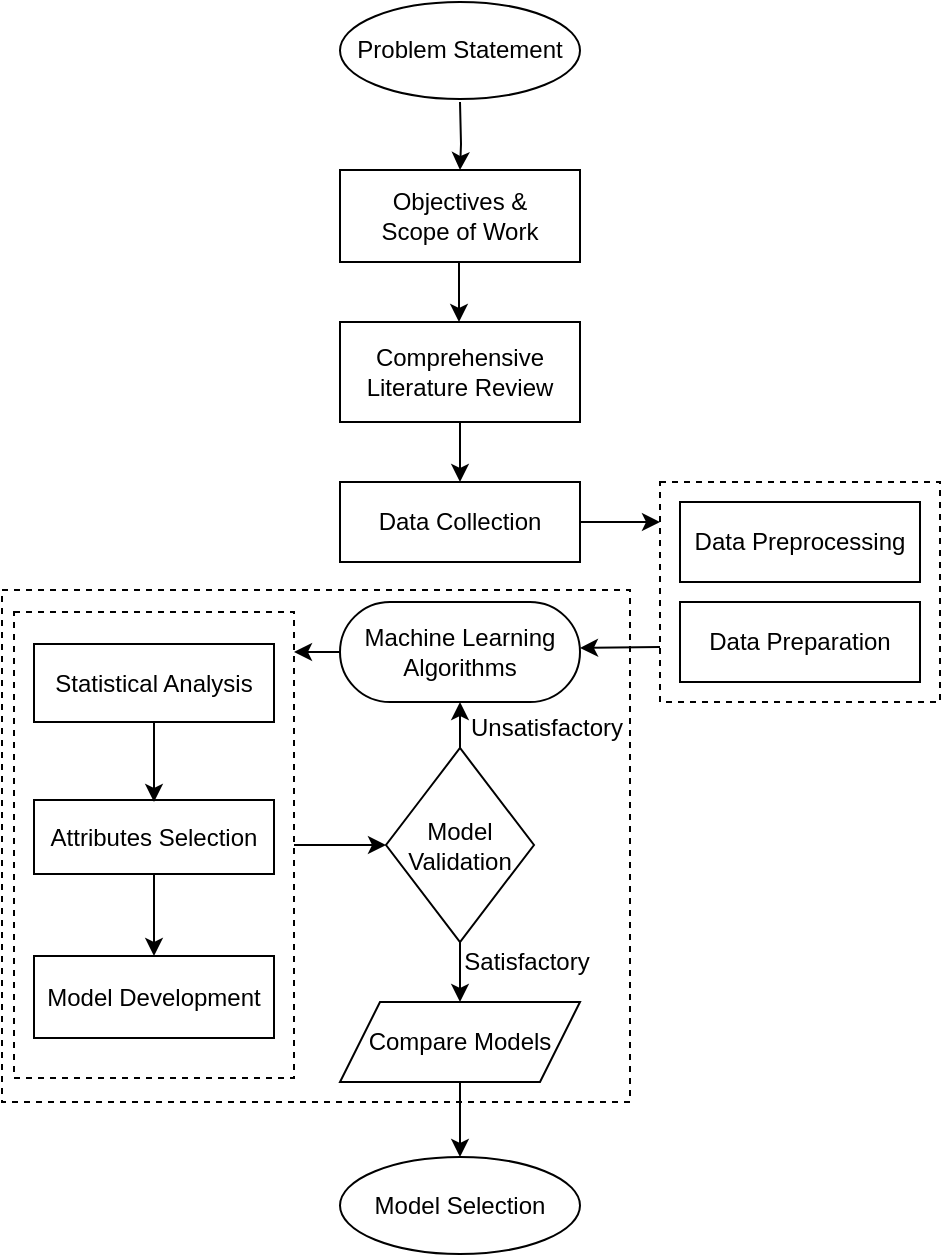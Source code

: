 <mxfile version="13.7.5" type="github">
  <diagram id="C5RBs43oDa-KdzZeNtuy" name="Page-1">
    <mxGraphModel dx="782" dy="689" grid="1" gridSize="10" guides="1" tooltips="1" connect="1" arrows="1" fold="1" page="1" pageScale="1" pageWidth="827" pageHeight="1169" math="0" shadow="0">
      <root>
        <mxCell id="WIyWlLk6GJQsqaUBKTNV-0" />
        <mxCell id="WIyWlLk6GJQsqaUBKTNV-1" parent="WIyWlLk6GJQsqaUBKTNV-0" />
        <mxCell id="zQ4rizRjpe08op4Fu-Jd-41" value="" style="edgeStyle=orthogonalEdgeStyle;rounded=0;orthogonalLoop=1;jettySize=auto;html=1;" edge="1" parent="WIyWlLk6GJQsqaUBKTNV-1" source="zQ4rizRjpe08op4Fu-Jd-24" target="zQ4rizRjpe08op4Fu-Jd-26">
          <mxGeometry relative="1" as="geometry" />
        </mxCell>
        <mxCell id="zQ4rizRjpe08op4Fu-Jd-24" value="" style="rounded=0;whiteSpace=wrap;html=1;fillColor=none;dashed=1;" vertex="1" parent="WIyWlLk6GJQsqaUBKTNV-1">
          <mxGeometry x="14" y="335" width="140" height="233" as="geometry" />
        </mxCell>
        <mxCell id="zQ4rizRjpe08op4Fu-Jd-16" value="" style="rounded=0;whiteSpace=wrap;html=1;fillColor=none;dashed=1;" vertex="1" parent="WIyWlLk6GJQsqaUBKTNV-1">
          <mxGeometry x="337" y="270" width="140" height="110" as="geometry" />
        </mxCell>
        <mxCell id="WIyWlLk6GJQsqaUBKTNV-3" value="Objectives &amp;amp; &lt;br&gt;Scope of Work" style="rounded=0;whiteSpace=wrap;html=1;fontSize=12;glass=0;strokeWidth=1;shadow=0;arcSize=0;imageAspect=0;strokeOpacity=100;" parent="WIyWlLk6GJQsqaUBKTNV-1" vertex="1">
          <mxGeometry x="177" y="114" width="120" height="46" as="geometry" />
        </mxCell>
        <mxCell id="zQ4rizRjpe08op4Fu-Jd-3" value="" style="edgeStyle=orthogonalEdgeStyle;rounded=0;orthogonalLoop=1;jettySize=auto;html=1;" edge="1" parent="WIyWlLk6GJQsqaUBKTNV-1" target="WIyWlLk6GJQsqaUBKTNV-3">
          <mxGeometry relative="1" as="geometry">
            <mxPoint x="237" y="80" as="sourcePoint" />
          </mxGeometry>
        </mxCell>
        <mxCell id="zQ4rizRjpe08op4Fu-Jd-5" value="" style="edgeStyle=orthogonalEdgeStyle;rounded=0;orthogonalLoop=1;jettySize=auto;html=1;" edge="1" parent="WIyWlLk6GJQsqaUBKTNV-1">
          <mxGeometry relative="1" as="geometry">
            <mxPoint x="236.5" y="160" as="sourcePoint" />
            <mxPoint x="236.5" y="190" as="targetPoint" />
          </mxGeometry>
        </mxCell>
        <mxCell id="zQ4rizRjpe08op4Fu-Jd-6" value="Comprehensive Literature Review" style="rounded=0;whiteSpace=wrap;html=1;" vertex="1" parent="WIyWlLk6GJQsqaUBKTNV-1">
          <mxGeometry x="177" y="190" width="120" height="50" as="geometry" />
        </mxCell>
        <mxCell id="zQ4rizRjpe08op4Fu-Jd-7" value="" style="endArrow=classic;html=1;exitX=0.5;exitY=1;exitDx=0;exitDy=0;" edge="1" parent="WIyWlLk6GJQsqaUBKTNV-1" source="zQ4rizRjpe08op4Fu-Jd-6">
          <mxGeometry width="50" height="50" relative="1" as="geometry">
            <mxPoint x="297" y="215" as="sourcePoint" />
            <mxPoint x="237" y="270" as="targetPoint" />
          </mxGeometry>
        </mxCell>
        <mxCell id="zQ4rizRjpe08op4Fu-Jd-10" value="Data Collection" style="rounded=0;whiteSpace=wrap;html=1;" vertex="1" parent="WIyWlLk6GJQsqaUBKTNV-1">
          <mxGeometry x="177" y="270" width="120" height="40" as="geometry" />
        </mxCell>
        <mxCell id="zQ4rizRjpe08op4Fu-Jd-11" value="" style="endArrow=classic;html=1;exitX=1;exitY=0.5;exitDx=0;exitDy=0;" edge="1" parent="WIyWlLk6GJQsqaUBKTNV-1" source="zQ4rizRjpe08op4Fu-Jd-10">
          <mxGeometry width="50" height="50" relative="1" as="geometry">
            <mxPoint x="397" y="190" as="sourcePoint" />
            <mxPoint x="337" y="290" as="targetPoint" />
          </mxGeometry>
        </mxCell>
        <mxCell id="zQ4rizRjpe08op4Fu-Jd-12" value="Data Preprocessing" style="rounded=0;whiteSpace=wrap;html=1;" vertex="1" parent="WIyWlLk6GJQsqaUBKTNV-1">
          <mxGeometry x="347" y="280" width="120" height="40" as="geometry" />
        </mxCell>
        <mxCell id="zQ4rizRjpe08op4Fu-Jd-14" value="Data Preparation" style="rounded=0;whiteSpace=wrap;html=1;" vertex="1" parent="WIyWlLk6GJQsqaUBKTNV-1">
          <mxGeometry x="347" y="330" width="120" height="40" as="geometry" />
        </mxCell>
        <mxCell id="zQ4rizRjpe08op4Fu-Jd-17" value="" style="endArrow=classic;html=1;exitX=0;exitY=0.75;exitDx=0;exitDy=0;" edge="1" parent="WIyWlLk6GJQsqaUBKTNV-1" source="zQ4rizRjpe08op4Fu-Jd-16">
          <mxGeometry width="50" height="50" relative="1" as="geometry">
            <mxPoint x="307" y="300" as="sourcePoint" />
            <mxPoint x="297" y="353" as="targetPoint" />
          </mxGeometry>
        </mxCell>
        <mxCell id="zQ4rizRjpe08op4Fu-Jd-39" value="" style="edgeStyle=orthogonalEdgeStyle;rounded=0;orthogonalLoop=1;jettySize=auto;html=1;" edge="1" parent="WIyWlLk6GJQsqaUBKTNV-1" source="zQ4rizRjpe08op4Fu-Jd-18">
          <mxGeometry relative="1" as="geometry">
            <mxPoint x="154" y="355" as="targetPoint" />
          </mxGeometry>
        </mxCell>
        <mxCell id="zQ4rizRjpe08op4Fu-Jd-18" value="Machine Learning Algorithms" style="rounded=1;whiteSpace=wrap;html=1;fillColor=none;arcSize=50;" vertex="1" parent="WIyWlLk6GJQsqaUBKTNV-1">
          <mxGeometry x="177" y="330" width="120" height="50" as="geometry" />
        </mxCell>
        <mxCell id="zQ4rizRjpe08op4Fu-Jd-35" value="" style="edgeStyle=orthogonalEdgeStyle;rounded=0;orthogonalLoop=1;jettySize=auto;html=1;" edge="1" parent="WIyWlLk6GJQsqaUBKTNV-1" source="zQ4rizRjpe08op4Fu-Jd-19" target="zQ4rizRjpe08op4Fu-Jd-21">
          <mxGeometry relative="1" as="geometry" />
        </mxCell>
        <mxCell id="zQ4rizRjpe08op4Fu-Jd-19" value="Attributes Selection" style="rounded=0;whiteSpace=wrap;html=1;fontSize=12;glass=0;strokeWidth=1;shadow=0;arcSize=0;imageAspect=0;strokeOpacity=100;fillColor=#FFFFFF;" vertex="1" parent="WIyWlLk6GJQsqaUBKTNV-1">
          <mxGeometry x="24" y="429" width="120" height="37" as="geometry" />
        </mxCell>
        <mxCell id="zQ4rizRjpe08op4Fu-Jd-33" value="" style="edgeStyle=orthogonalEdgeStyle;rounded=0;orthogonalLoop=1;jettySize=auto;html=1;" edge="1" parent="WIyWlLk6GJQsqaUBKTNV-1" source="zQ4rizRjpe08op4Fu-Jd-20">
          <mxGeometry relative="1" as="geometry">
            <mxPoint x="84" y="430" as="targetPoint" />
          </mxGeometry>
        </mxCell>
        <mxCell id="zQ4rizRjpe08op4Fu-Jd-20" value="Statistical Analysis" style="rounded=0;whiteSpace=wrap;html=1;fillColor=#FFFFFF;" vertex="1" parent="WIyWlLk6GJQsqaUBKTNV-1">
          <mxGeometry x="24" y="351" width="120" height="39" as="geometry" />
        </mxCell>
        <mxCell id="zQ4rizRjpe08op4Fu-Jd-21" value="Model Development" style="rounded=0;whiteSpace=wrap;html=1;fillColor=#FFFFFF;" vertex="1" parent="WIyWlLk6GJQsqaUBKTNV-1">
          <mxGeometry x="24" y="507" width="120" height="41" as="geometry" />
        </mxCell>
        <mxCell id="zQ4rizRjpe08op4Fu-Jd-42" value="" style="edgeStyle=orthogonalEdgeStyle;rounded=0;orthogonalLoop=1;jettySize=auto;html=1;" edge="1" parent="WIyWlLk6GJQsqaUBKTNV-1" source="zQ4rizRjpe08op4Fu-Jd-26" target="zQ4rizRjpe08op4Fu-Jd-18">
          <mxGeometry relative="1" as="geometry" />
        </mxCell>
        <mxCell id="zQ4rizRjpe08op4Fu-Jd-44" value="" style="edgeStyle=orthogonalEdgeStyle;rounded=0;orthogonalLoop=1;jettySize=auto;html=1;" edge="1" parent="WIyWlLk6GJQsqaUBKTNV-1" source="zQ4rizRjpe08op4Fu-Jd-26" target="zQ4rizRjpe08op4Fu-Jd-43">
          <mxGeometry relative="1" as="geometry" />
        </mxCell>
        <mxCell id="zQ4rizRjpe08op4Fu-Jd-26" value="Model &lt;br&gt;Validation" style="rhombus;whiteSpace=wrap;html=1;rounded=1;arcSize=0;fillColor=#FFFFFF;" vertex="1" parent="WIyWlLk6GJQsqaUBKTNV-1">
          <mxGeometry x="200" y="403" width="74" height="97" as="geometry" />
        </mxCell>
        <mxCell id="zQ4rizRjpe08op4Fu-Jd-46" value="" style="edgeStyle=orthogonalEdgeStyle;rounded=0;orthogonalLoop=1;jettySize=auto;html=1;" edge="1" parent="WIyWlLk6GJQsqaUBKTNV-1" source="zQ4rizRjpe08op4Fu-Jd-43" target="zQ4rizRjpe08op4Fu-Jd-45">
          <mxGeometry relative="1" as="geometry" />
        </mxCell>
        <mxCell id="zQ4rizRjpe08op4Fu-Jd-43" value="Compare Models" style="shape=parallelogram;perimeter=parallelogramPerimeter;whiteSpace=wrap;html=1;fixedSize=1;rounded=1;fillColor=#FFFFFF;arcSize=0;" vertex="1" parent="WIyWlLk6GJQsqaUBKTNV-1">
          <mxGeometry x="177" y="530" width="120" height="40" as="geometry" />
        </mxCell>
        <mxCell id="zQ4rizRjpe08op4Fu-Jd-45" value="Model Selection" style="ellipse;whiteSpace=wrap;html=1;rounded=1;fillColor=#FFFFFF;arcSize=0;" vertex="1" parent="WIyWlLk6GJQsqaUBKTNV-1">
          <mxGeometry x="177" y="607.5" width="120" height="48.5" as="geometry" />
        </mxCell>
        <mxCell id="zQ4rizRjpe08op4Fu-Jd-48" value="Problem Statement" style="ellipse;whiteSpace=wrap;html=1;rounded=1;fillColor=#FFFFFF;arcSize=0;" vertex="1" parent="WIyWlLk6GJQsqaUBKTNV-1">
          <mxGeometry x="177" y="30" width="120" height="48.5" as="geometry" />
        </mxCell>
        <mxCell id="zQ4rizRjpe08op4Fu-Jd-50" value="Satisfactory" style="text;html=1;resizable=0;autosize=1;align=center;verticalAlign=middle;points=[];fillColor=none;strokeColor=none;rounded=0;" vertex="1" parent="WIyWlLk6GJQsqaUBKTNV-1">
          <mxGeometry x="230" y="500" width="80" height="20" as="geometry" />
        </mxCell>
        <mxCell id="zQ4rizRjpe08op4Fu-Jd-51" value="Unsatisfactory" style="text;html=1;resizable=0;autosize=1;align=center;verticalAlign=middle;points=[];fillColor=none;strokeColor=none;rounded=0;" vertex="1" parent="WIyWlLk6GJQsqaUBKTNV-1">
          <mxGeometry x="235" y="383" width="90" height="20" as="geometry" />
        </mxCell>
        <mxCell id="zQ4rizRjpe08op4Fu-Jd-52" value="" style="rounded=0;whiteSpace=wrap;html=1;fillColor=none;dashed=1;" vertex="1" parent="WIyWlLk6GJQsqaUBKTNV-1">
          <mxGeometry x="8" y="324" width="314" height="256" as="geometry" />
        </mxCell>
      </root>
    </mxGraphModel>
  </diagram>
</mxfile>
